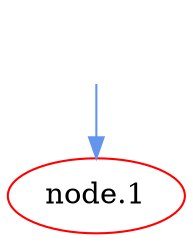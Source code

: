 digraph Perl
{
graph [ rankdir="TB" ]
node [ shape="oval" ]
edge [ color="grey" ]
"dummy.prefix.node" [ color="invis" label="" ]
"node.1" [ color="red" ]
"dummy.prefix.node" -> "node.1" [ color="cornflowerblue" label="" ]
}
